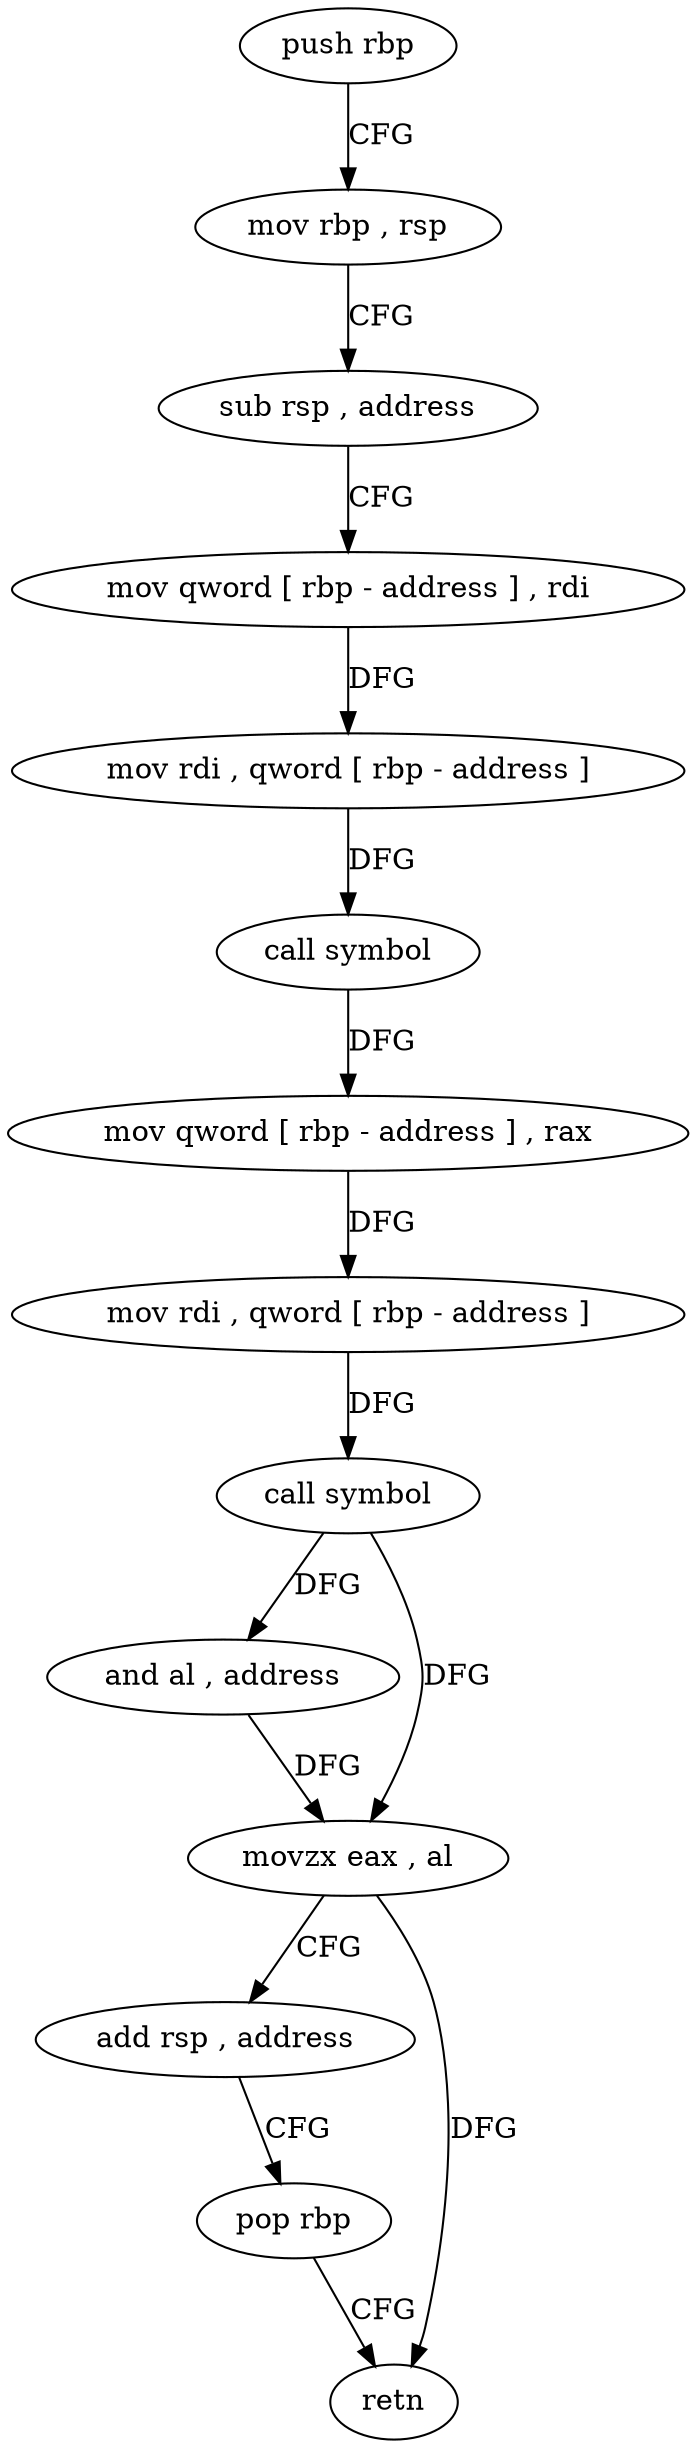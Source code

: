 digraph "func" {
"4235536" [label = "push rbp" ]
"4235537" [label = "mov rbp , rsp" ]
"4235540" [label = "sub rsp , address" ]
"4235544" [label = "mov qword [ rbp - address ] , rdi" ]
"4235548" [label = "mov rdi , qword [ rbp - address ]" ]
"4235552" [label = "call symbol" ]
"4235557" [label = "mov qword [ rbp - address ] , rax" ]
"4235561" [label = "mov rdi , qword [ rbp - address ]" ]
"4235565" [label = "call symbol" ]
"4235570" [label = "and al , address" ]
"4235572" [label = "movzx eax , al" ]
"4235575" [label = "add rsp , address" ]
"4235579" [label = "pop rbp" ]
"4235580" [label = "retn" ]
"4235536" -> "4235537" [ label = "CFG" ]
"4235537" -> "4235540" [ label = "CFG" ]
"4235540" -> "4235544" [ label = "CFG" ]
"4235544" -> "4235548" [ label = "DFG" ]
"4235548" -> "4235552" [ label = "DFG" ]
"4235552" -> "4235557" [ label = "DFG" ]
"4235557" -> "4235561" [ label = "DFG" ]
"4235561" -> "4235565" [ label = "DFG" ]
"4235565" -> "4235570" [ label = "DFG" ]
"4235565" -> "4235572" [ label = "DFG" ]
"4235570" -> "4235572" [ label = "DFG" ]
"4235572" -> "4235575" [ label = "CFG" ]
"4235572" -> "4235580" [ label = "DFG" ]
"4235575" -> "4235579" [ label = "CFG" ]
"4235579" -> "4235580" [ label = "CFG" ]
}
